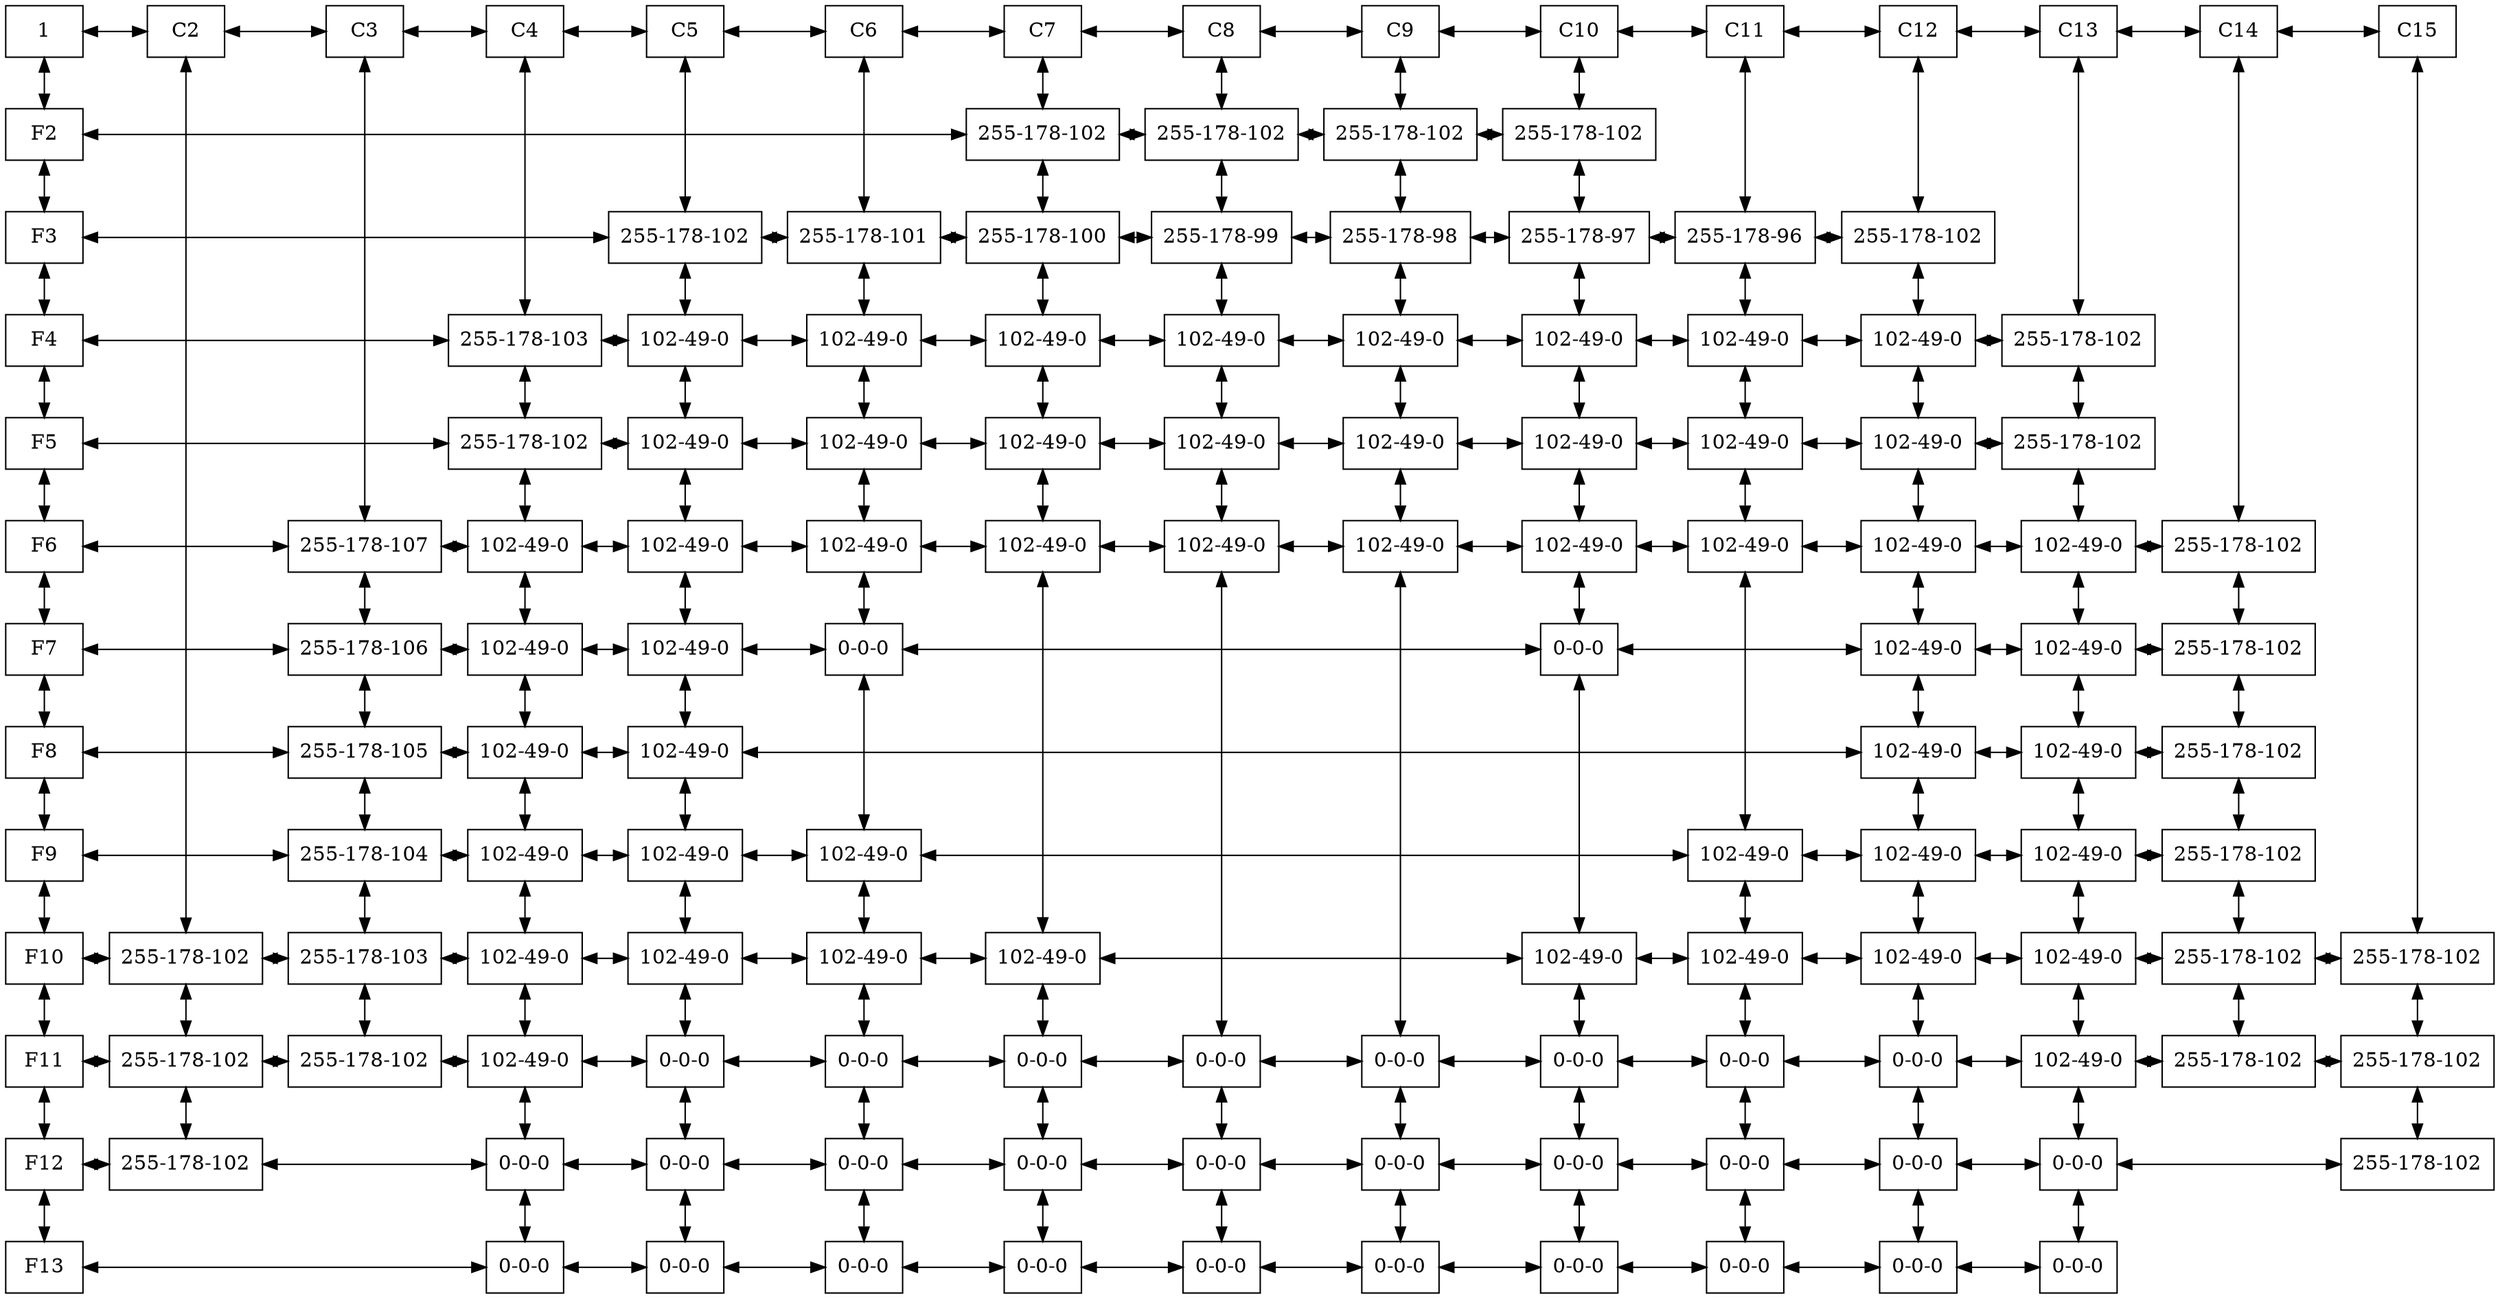 digraph MatrizCapa{ 
 node[shape=box] 
 rankdir=UD; 
 {rank=min; 
nodo00[label="1" ,rankdir=LR,group=0]; 
nodo30[label="C2" ,rankdir=LR,group=3]; 
nodo40[label="C3" ,rankdir=LR,group=4]; 
nodo50[label="C4" ,rankdir=LR,group=5]; 
nodo60[label="C5" ,rankdir=LR,group=6]; 
nodo70[label="C6" ,rankdir=LR,group=7]; 
nodo80[label="C7" ,rankdir=LR,group=8]; 
nodo90[label="C8" ,rankdir=LR,group=9]; 
nodo100[label="C9" ,rankdir=LR,group=10]; 
nodo110[label="C10" ,rankdir=LR,group=11]; 
nodo120[label="C11" ,rankdir=LR,group=12]; 
nodo130[label="C12" ,rankdir=LR,group=13]; 
nodo140[label="C13" ,rankdir=LR,group=14]; 
nodo150[label="C14" ,rankdir=LR,group=15]; 
nodo160[label="C15" ,rankdir=LR,group=16]; 
} 
{rank=same; 
nodo00[label="1" ,group=0]; 
nodo30[label="C2" ,group=3]; 
nodo40[label="C3" ,group=4]; 
nodo50[label="C4" ,group=5]; 
nodo60[label="C5" ,group=6]; 
nodo70[label="C6" ,group=7]; 
nodo80[label="C7" ,group=8]; 
nodo90[label="C8" ,group=9]; 
nodo100[label="C9" ,group=10]; 
nodo110[label="C10" ,group=11]; 
nodo120[label="C11" ,group=12]; 
nodo130[label="C12" ,group=13]; 
nodo140[label="C13" ,group=14]; 
nodo150[label="C14" ,group=15]; 
nodo160[label="C15" ,group=16]; 
} 
{rank=same; 
nodo03[label="F2" ,group=0]; 
nodo83[label="255-178-102" ,group=8]; 
nodo93[label="255-178-102" ,group=9]; 
nodo103[label="255-178-102" ,group=10]; 
nodo113[label="255-178-102" ,group=11]; 
} 
{rank=same; 
nodo04[label="F3" ,group=0]; 
nodo64[label="255-178-102" ,group=6]; 
nodo74[label="255-178-101" ,group=7]; 
nodo84[label="255-178-100" ,group=8]; 
nodo94[label="255-178-99" ,group=9]; 
nodo104[label="255-178-98" ,group=10]; 
nodo114[label="255-178-97" ,group=11]; 
nodo124[label="255-178-96" ,group=12]; 
nodo134[label="255-178-102" ,group=13]; 
} 
{rank=same; 
nodo05[label="F4" ,group=0]; 
nodo55[label="255-178-103" ,group=5]; 
nodo65[label="102-49-0" ,group=6]; 
nodo75[label="102-49-0" ,group=7]; 
nodo85[label="102-49-0" ,group=8]; 
nodo95[label="102-49-0" ,group=9]; 
nodo105[label="102-49-0" ,group=10]; 
nodo115[label="102-49-0" ,group=11]; 
nodo125[label="102-49-0" ,group=12]; 
nodo135[label="102-49-0" ,group=13]; 
nodo145[label="255-178-102" ,group=14]; 
} 
{rank=same; 
nodo06[label="F5" ,group=0]; 
nodo56[label="255-178-102" ,group=5]; 
nodo66[label="102-49-0" ,group=6]; 
nodo76[label="102-49-0" ,group=7]; 
nodo86[label="102-49-0" ,group=8]; 
nodo96[label="102-49-0" ,group=9]; 
nodo106[label="102-49-0" ,group=10]; 
nodo116[label="102-49-0" ,group=11]; 
nodo126[label="102-49-0" ,group=12]; 
nodo136[label="102-49-0" ,group=13]; 
nodo146[label="255-178-102" ,group=14]; 
} 
{rank=same; 
nodo07[label="F6" ,group=0]; 
nodo47[label="255-178-107" ,group=4]; 
nodo57[label="102-49-0" ,group=5]; 
nodo67[label="102-49-0" ,group=6]; 
nodo77[label="102-49-0" ,group=7]; 
nodo87[label="102-49-0" ,group=8]; 
nodo97[label="102-49-0" ,group=9]; 
nodo107[label="102-49-0" ,group=10]; 
nodo117[label="102-49-0" ,group=11]; 
nodo127[label="102-49-0" ,group=12]; 
nodo137[label="102-49-0" ,group=13]; 
nodo147[label="102-49-0" ,group=14]; 
nodo157[label="255-178-102" ,group=15]; 
} 
{rank=same; 
nodo08[label="F7" ,group=0]; 
nodo48[label="255-178-106" ,group=4]; 
nodo58[label="102-49-0" ,group=5]; 
nodo68[label="102-49-0" ,group=6]; 
nodo78[label="0-0-0" ,group=7]; 
nodo118[label="0-0-0" ,group=11]; 
nodo138[label="102-49-0" ,group=13]; 
nodo148[label="102-49-0" ,group=14]; 
nodo158[label="255-178-102" ,group=15]; 
} 
{rank=same; 
nodo09[label="F8" ,group=0]; 
nodo49[label="255-178-105" ,group=4]; 
nodo59[label="102-49-0" ,group=5]; 
nodo69[label="102-49-0" ,group=6]; 
nodo139[label="102-49-0" ,group=13]; 
nodo149[label="102-49-0" ,group=14]; 
nodo159[label="255-178-102" ,group=15]; 
} 
{rank=same; 
nodo010[label="F9" ,group=0]; 
nodo410[label="255-178-104" ,group=4]; 
nodo510[label="102-49-0" ,group=5]; 
nodo610[label="102-49-0" ,group=6]; 
nodo710[label="102-49-0" ,group=7]; 
nodo1210[label="102-49-0" ,group=12]; 
nodo1310[label="102-49-0" ,group=13]; 
nodo1410[label="102-49-0" ,group=14]; 
nodo1510[label="255-178-102" ,group=15]; 
} 
{rank=same; 
nodo011[label="F10" ,group=0]; 
nodo311[label="255-178-102" ,group=3]; 
nodo411[label="255-178-103" ,group=4]; 
nodo511[label="102-49-0" ,group=5]; 
nodo611[label="102-49-0" ,group=6]; 
nodo711[label="102-49-0" ,group=7]; 
nodo811[label="102-49-0" ,group=8]; 
nodo1111[label="102-49-0" ,group=11]; 
nodo1211[label="102-49-0" ,group=12]; 
nodo1311[label="102-49-0" ,group=13]; 
nodo1411[label="102-49-0" ,group=14]; 
nodo1511[label="255-178-102" ,group=15]; 
nodo1611[label="255-178-102" ,group=16]; 
} 
{rank=same; 
nodo012[label="F11" ,group=0]; 
nodo312[label="255-178-102" ,group=3]; 
nodo412[label="255-178-102" ,group=4]; 
nodo512[label="102-49-0" ,group=5]; 
nodo612[label="0-0-0" ,group=6]; 
nodo712[label="0-0-0" ,group=7]; 
nodo812[label="0-0-0" ,group=8]; 
nodo912[label="0-0-0" ,group=9]; 
nodo1012[label="0-0-0" ,group=10]; 
nodo1112[label="0-0-0" ,group=11]; 
nodo1212[label="0-0-0" ,group=12]; 
nodo1312[label="0-0-0" ,group=13]; 
nodo1412[label="102-49-0" ,group=14]; 
nodo1512[label="255-178-102" ,group=15]; 
nodo1612[label="255-178-102" ,group=16]; 
} 
{rank=same; 
nodo013[label="F12" ,group=0]; 
nodo313[label="255-178-102" ,group=3]; 
nodo513[label="0-0-0" ,group=5]; 
nodo613[label="0-0-0" ,group=6]; 
nodo713[label="0-0-0" ,group=7]; 
nodo813[label="0-0-0" ,group=8]; 
nodo913[label="0-0-0" ,group=9]; 
nodo1013[label="0-0-0" ,group=10]; 
nodo1113[label="0-0-0" ,group=11]; 
nodo1213[label="0-0-0" ,group=12]; 
nodo1313[label="0-0-0" ,group=13]; 
nodo1413[label="0-0-0" ,group=14]; 
nodo1613[label="255-178-102" ,group=16]; 
} 
{rank=same; 
nodo014[label="F13" ,group=0]; 
nodo514[label="0-0-0" ,group=5]; 
nodo614[label="0-0-0" ,group=6]; 
nodo714[label="0-0-0" ,group=7]; 
nodo814[label="0-0-0" ,group=8]; 
nodo914[label="0-0-0" ,group=9]; 
nodo1014[label="0-0-0" ,group=10]; 
nodo1114[label="0-0-0" ,group=11]; 
nodo1214[label="0-0-0" ,group=12]; 
nodo1314[label="0-0-0" ,group=13]; 
nodo1414[label="0-0-0" ,group=14]; 
} 
nodo00 -> nodo30 [dir=both];
nodo30 -> nodo40 [dir=both];
nodo40 -> nodo50 [dir=both];
nodo50 -> nodo60 [dir=both];
nodo60 -> nodo70 [dir=both];
nodo70 -> nodo80 [dir=both];
nodo80 -> nodo90 [dir=both];
nodo90 -> nodo100 [dir=both];
nodo100 -> nodo110 [dir=both];
nodo110 -> nodo120 [dir=both];
nodo120 -> nodo130 [dir=both];
nodo130 -> nodo140 [dir=both];
nodo140 -> nodo150 [dir=both];
nodo150 -> nodo160 [dir=both];
nodo03 -> nodo83 [dir=both];
nodo83 -> nodo93 [dir=both];
nodo93 -> nodo103 [dir=both];
nodo103 -> nodo113 [dir=both];
nodo04 -> nodo64 [dir=both];
nodo64 -> nodo74 [dir=both];
nodo74 -> nodo84 [dir=both];
nodo84 -> nodo94 [dir=both];
nodo94 -> nodo104 [dir=both];
nodo104 -> nodo114 [dir=both];
nodo114 -> nodo124 [dir=both];
nodo124 -> nodo134 [dir=both];
nodo05 -> nodo55 [dir=both];
nodo55 -> nodo65 [dir=both];
nodo65 -> nodo75 [dir=both];
nodo75 -> nodo85 [dir=both];
nodo85 -> nodo95 [dir=both];
nodo95 -> nodo105 [dir=both];
nodo105 -> nodo115 [dir=both];
nodo115 -> nodo125 [dir=both];
nodo125 -> nodo135 [dir=both];
nodo135 -> nodo145 [dir=both];
nodo06 -> nodo56 [dir=both];
nodo56 -> nodo66 [dir=both];
nodo66 -> nodo76 [dir=both];
nodo76 -> nodo86 [dir=both];
nodo86 -> nodo96 [dir=both];
nodo96 -> nodo106 [dir=both];
nodo106 -> nodo116 [dir=both];
nodo116 -> nodo126 [dir=both];
nodo126 -> nodo136 [dir=both];
nodo136 -> nodo146 [dir=both];
nodo07 -> nodo47 [dir=both];
nodo47 -> nodo57 [dir=both];
nodo57 -> nodo67 [dir=both];
nodo67 -> nodo77 [dir=both];
nodo77 -> nodo87 [dir=both];
nodo87 -> nodo97 [dir=both];
nodo97 -> nodo107 [dir=both];
nodo107 -> nodo117 [dir=both];
nodo117 -> nodo127 [dir=both];
nodo127 -> nodo137 [dir=both];
nodo137 -> nodo147 [dir=both];
nodo147 -> nodo157 [dir=both];
nodo08 -> nodo48 [dir=both];
nodo48 -> nodo58 [dir=both];
nodo58 -> nodo68 [dir=both];
nodo68 -> nodo78 [dir=both];
nodo78 -> nodo118 [dir=both];
nodo118 -> nodo138 [dir=both];
nodo138 -> nodo148 [dir=both];
nodo148 -> nodo158 [dir=both];
nodo09 -> nodo49 [dir=both];
nodo49 -> nodo59 [dir=both];
nodo59 -> nodo69 [dir=both];
nodo69 -> nodo139 [dir=both];
nodo139 -> nodo149 [dir=both];
nodo149 -> nodo159 [dir=both];
nodo010 -> nodo410 [dir=both];
nodo410 -> nodo510 [dir=both];
nodo510 -> nodo610 [dir=both];
nodo610 -> nodo710 [dir=both];
nodo710 -> nodo1210 [dir=both];
nodo1210 -> nodo1310 [dir=both];
nodo1310 -> nodo1410 [dir=both];
nodo1410 -> nodo1510 [dir=both];
nodo011 -> nodo311 [dir=both];
nodo311 -> nodo411 [dir=both];
nodo411 -> nodo511 [dir=both];
nodo511 -> nodo611 [dir=both];
nodo611 -> nodo711 [dir=both];
nodo711 -> nodo811 [dir=both];
nodo811 -> nodo1111 [dir=both];
nodo1111 -> nodo1211 [dir=both];
nodo1211 -> nodo1311 [dir=both];
nodo1311 -> nodo1411 [dir=both];
nodo1411 -> nodo1511 [dir=both];
nodo1511 -> nodo1611 [dir=both];
nodo012 -> nodo312 [dir=both];
nodo312 -> nodo412 [dir=both];
nodo412 -> nodo512 [dir=both];
nodo512 -> nodo612 [dir=both];
nodo612 -> nodo712 [dir=both];
nodo712 -> nodo812 [dir=both];
nodo812 -> nodo912 [dir=both];
nodo912 -> nodo1012 [dir=both];
nodo1012 -> nodo1112 [dir=both];
nodo1112 -> nodo1212 [dir=both];
nodo1212 -> nodo1312 [dir=both];
nodo1312 -> nodo1412 [dir=both];
nodo1412 -> nodo1512 [dir=both];
nodo1512 -> nodo1612 [dir=both];
nodo013 -> nodo313 [dir=both];
nodo313 -> nodo513 [dir=both];
nodo513 -> nodo613 [dir=both];
nodo613 -> nodo713 [dir=both];
nodo713 -> nodo813 [dir=both];
nodo813 -> nodo913 [dir=both];
nodo913 -> nodo1013 [dir=both];
nodo1013 -> nodo1113 [dir=both];
nodo1113 -> nodo1213 [dir=both];
nodo1213 -> nodo1313 [dir=both];
nodo1313 -> nodo1413 [dir=both];
nodo1413 -> nodo1613 [dir=both];
nodo014 -> nodo514 [dir=both];
nodo514 -> nodo614 [dir=both];
nodo614 -> nodo714 [dir=both];
nodo714 -> nodo814 [dir=both];
nodo814 -> nodo914 [dir=both];
nodo914 -> nodo1014 [dir=both];
nodo1014 -> nodo1114 [dir=both];
nodo1114 -> nodo1214 [dir=both];
nodo1214 -> nodo1314 [dir=both];
nodo1314 -> nodo1414 [dir=both];
nodo00 -> nodo03 [dir=both];
nodo03 -> nodo04 [dir=both];
nodo04 -> nodo05 [dir=both];
nodo05 -> nodo06 [dir=both];
nodo06 -> nodo07 [dir=both];
nodo07 -> nodo08 [dir=both];
nodo08 -> nodo09 [dir=both];
nodo09 -> nodo010 [dir=both];
nodo010 -> nodo011 [dir=both];
nodo011 -> nodo012 [dir=both];
nodo012 -> nodo013 [dir=both];
nodo013 -> nodo014 [dir=both];
nodo30 -> nodo311 [dir=both];
nodo311 -> nodo312 [dir=both];
nodo312 -> nodo313 [dir=both];
nodo40 -> nodo47 [dir=both];
nodo47 -> nodo48 [dir=both];
nodo48 -> nodo49 [dir=both];
nodo49 -> nodo410 [dir=both];
nodo410 -> nodo411 [dir=both];
nodo411 -> nodo412 [dir=both];
nodo50 -> nodo55 [dir=both];
nodo55 -> nodo56 [dir=both];
nodo56 -> nodo57 [dir=both];
nodo57 -> nodo58 [dir=both];
nodo58 -> nodo59 [dir=both];
nodo59 -> nodo510 [dir=both];
nodo510 -> nodo511 [dir=both];
nodo511 -> nodo512 [dir=both];
nodo512 -> nodo513 [dir=both];
nodo513 -> nodo514 [dir=both];
nodo60 -> nodo64 [dir=both];
nodo64 -> nodo65 [dir=both];
nodo65 -> nodo66 [dir=both];
nodo66 -> nodo67 [dir=both];
nodo67 -> nodo68 [dir=both];
nodo68 -> nodo69 [dir=both];
nodo69 -> nodo610 [dir=both];
nodo610 -> nodo611 [dir=both];
nodo611 -> nodo612 [dir=both];
nodo612 -> nodo613 [dir=both];
nodo613 -> nodo614 [dir=both];
nodo70 -> nodo74 [dir=both];
nodo74 -> nodo75 [dir=both];
nodo75 -> nodo76 [dir=both];
nodo76 -> nodo77 [dir=both];
nodo77 -> nodo78 [dir=both];
nodo78 -> nodo710 [dir=both];
nodo710 -> nodo711 [dir=both];
nodo711 -> nodo712 [dir=both];
nodo712 -> nodo713 [dir=both];
nodo713 -> nodo714 [dir=both];
nodo80 -> nodo83 [dir=both];
nodo83 -> nodo84 [dir=both];
nodo84 -> nodo85 [dir=both];
nodo85 -> nodo86 [dir=both];
nodo86 -> nodo87 [dir=both];
nodo87 -> nodo811 [dir=both];
nodo811 -> nodo812 [dir=both];
nodo812 -> nodo813 [dir=both];
nodo813 -> nodo814 [dir=both];
nodo90 -> nodo93 [dir=both];
nodo93 -> nodo94 [dir=both];
nodo94 -> nodo95 [dir=both];
nodo95 -> nodo96 [dir=both];
nodo96 -> nodo97 [dir=both];
nodo97 -> nodo912 [dir=both];
nodo912 -> nodo913 [dir=both];
nodo913 -> nodo914 [dir=both];
nodo100 -> nodo103 [dir=both];
nodo103 -> nodo104 [dir=both];
nodo104 -> nodo105 [dir=both];
nodo105 -> nodo106 [dir=both];
nodo106 -> nodo107 [dir=both];
nodo107 -> nodo1012 [dir=both];
nodo1012 -> nodo1013 [dir=both];
nodo1013 -> nodo1014 [dir=both];
nodo110 -> nodo113 [dir=both];
nodo113 -> nodo114 [dir=both];
nodo114 -> nodo115 [dir=both];
nodo115 -> nodo116 [dir=both];
nodo116 -> nodo117 [dir=both];
nodo117 -> nodo118 [dir=both];
nodo118 -> nodo1111 [dir=both];
nodo1111 -> nodo1112 [dir=both];
nodo1112 -> nodo1113 [dir=both];
nodo1113 -> nodo1114 [dir=both];
nodo120 -> nodo124 [dir=both];
nodo124 -> nodo125 [dir=both];
nodo125 -> nodo126 [dir=both];
nodo126 -> nodo127 [dir=both];
nodo127 -> nodo1210 [dir=both];
nodo1210 -> nodo1211 [dir=both];
nodo1211 -> nodo1212 [dir=both];
nodo1212 -> nodo1213 [dir=both];
nodo1213 -> nodo1214 [dir=both];
nodo130 -> nodo134 [dir=both];
nodo134 -> nodo135 [dir=both];
nodo135 -> nodo136 [dir=both];
nodo136 -> nodo137 [dir=both];
nodo137 -> nodo138 [dir=both];
nodo138 -> nodo139 [dir=both];
nodo139 -> nodo1310 [dir=both];
nodo1310 -> nodo1311 [dir=both];
nodo1311 -> nodo1312 [dir=both];
nodo1312 -> nodo1313 [dir=both];
nodo1313 -> nodo1314 [dir=both];
nodo140 -> nodo145 [dir=both];
nodo145 -> nodo146 [dir=both];
nodo146 -> nodo147 [dir=both];
nodo147 -> nodo148 [dir=both];
nodo148 -> nodo149 [dir=both];
nodo149 -> nodo1410 [dir=both];
nodo1410 -> nodo1411 [dir=both];
nodo1411 -> nodo1412 [dir=both];
nodo1412 -> nodo1413 [dir=both];
nodo1413 -> nodo1414 [dir=both];
nodo150 -> nodo157 [dir=both];
nodo157 -> nodo158 [dir=both];
nodo158 -> nodo159 [dir=both];
nodo159 -> nodo1510 [dir=both];
nodo1510 -> nodo1511 [dir=both];
nodo1511 -> nodo1512 [dir=both];
nodo160 -> nodo1611 [dir=both];
nodo1611 -> nodo1612 [dir=both];
nodo1612 -> nodo1613 [dir=both];
}